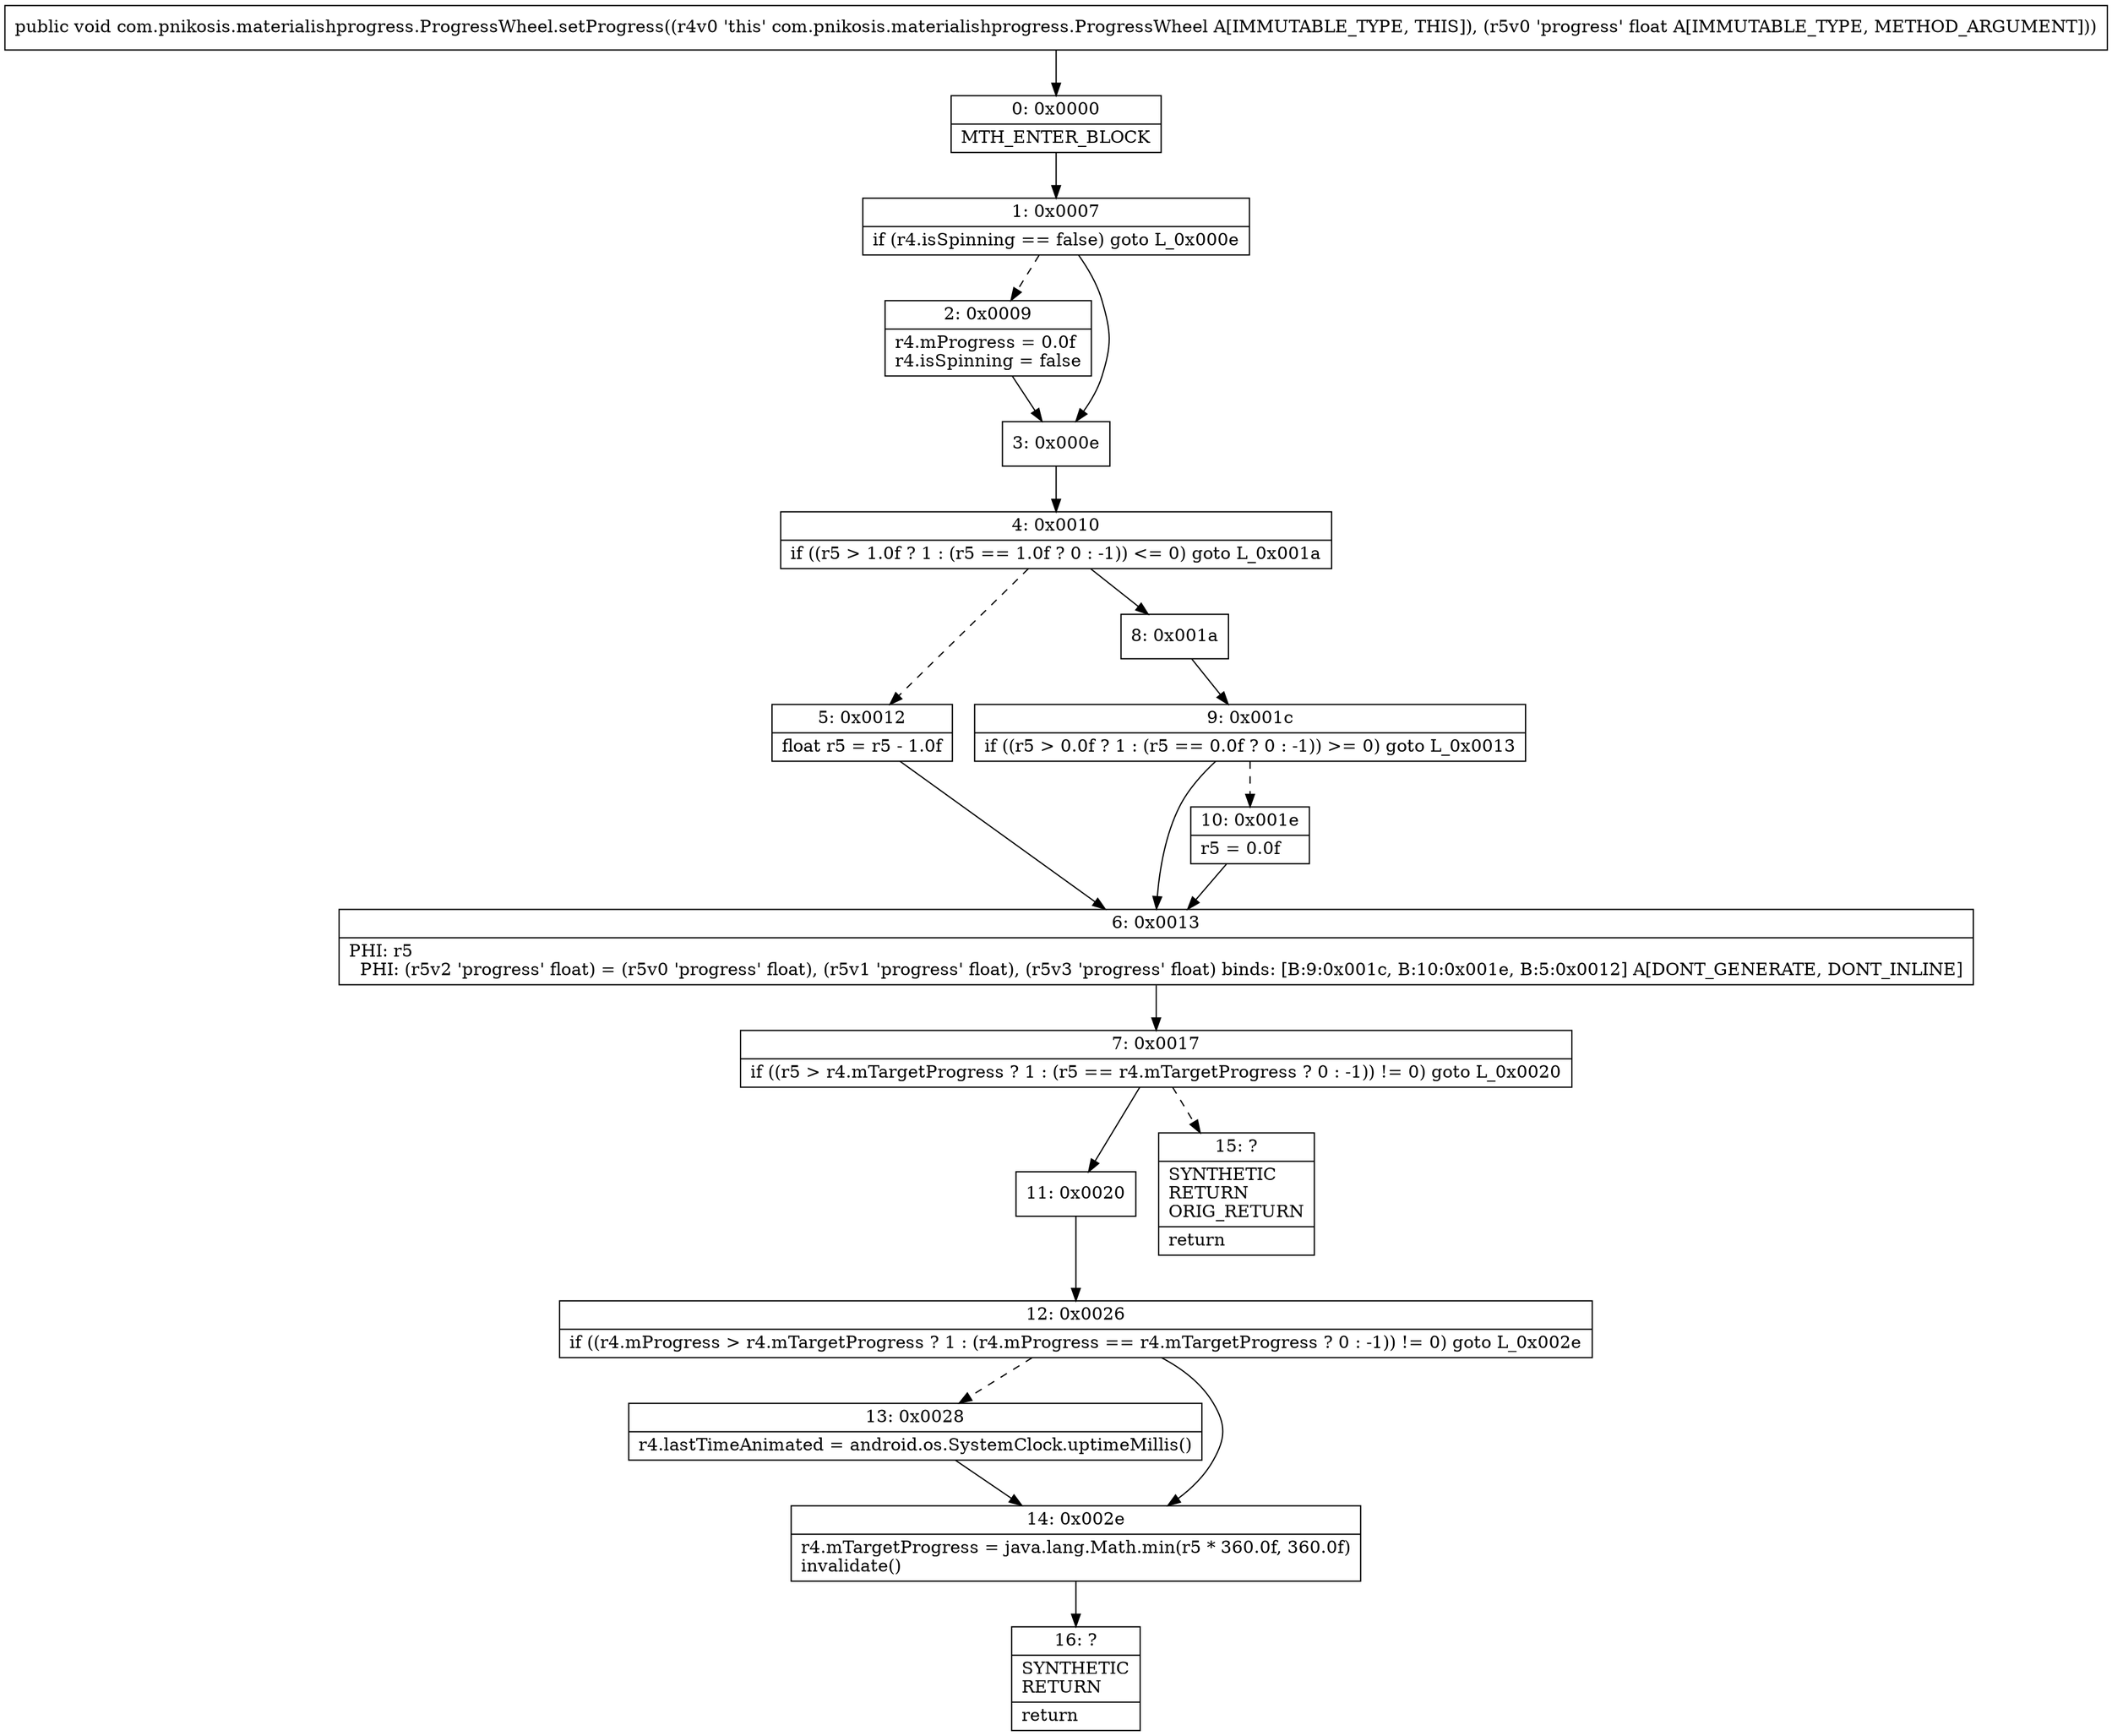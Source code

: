 digraph "CFG forcom.pnikosis.materialishprogress.ProgressWheel.setProgress(F)V" {
Node_0 [shape=record,label="{0\:\ 0x0000|MTH_ENTER_BLOCK\l}"];
Node_1 [shape=record,label="{1\:\ 0x0007|if (r4.isSpinning == false) goto L_0x000e\l}"];
Node_2 [shape=record,label="{2\:\ 0x0009|r4.mProgress = 0.0f\lr4.isSpinning = false\l}"];
Node_3 [shape=record,label="{3\:\ 0x000e}"];
Node_4 [shape=record,label="{4\:\ 0x0010|if ((r5 \> 1.0f ? 1 : (r5 == 1.0f ? 0 : \-1)) \<= 0) goto L_0x001a\l}"];
Node_5 [shape=record,label="{5\:\ 0x0012|float r5 = r5 \- 1.0f\l}"];
Node_6 [shape=record,label="{6\:\ 0x0013|PHI: r5 \l  PHI: (r5v2 'progress' float) = (r5v0 'progress' float), (r5v1 'progress' float), (r5v3 'progress' float) binds: [B:9:0x001c, B:10:0x001e, B:5:0x0012] A[DONT_GENERATE, DONT_INLINE]\l}"];
Node_7 [shape=record,label="{7\:\ 0x0017|if ((r5 \> r4.mTargetProgress ? 1 : (r5 == r4.mTargetProgress ? 0 : \-1)) != 0) goto L_0x0020\l}"];
Node_8 [shape=record,label="{8\:\ 0x001a}"];
Node_9 [shape=record,label="{9\:\ 0x001c|if ((r5 \> 0.0f ? 1 : (r5 == 0.0f ? 0 : \-1)) \>= 0) goto L_0x0013\l}"];
Node_10 [shape=record,label="{10\:\ 0x001e|r5 = 0.0f\l}"];
Node_11 [shape=record,label="{11\:\ 0x0020}"];
Node_12 [shape=record,label="{12\:\ 0x0026|if ((r4.mProgress \> r4.mTargetProgress ? 1 : (r4.mProgress == r4.mTargetProgress ? 0 : \-1)) != 0) goto L_0x002e\l}"];
Node_13 [shape=record,label="{13\:\ 0x0028|r4.lastTimeAnimated = android.os.SystemClock.uptimeMillis()\l}"];
Node_14 [shape=record,label="{14\:\ 0x002e|r4.mTargetProgress = java.lang.Math.min(r5 * 360.0f, 360.0f)\linvalidate()\l}"];
Node_15 [shape=record,label="{15\:\ ?|SYNTHETIC\lRETURN\lORIG_RETURN\l|return\l}"];
Node_16 [shape=record,label="{16\:\ ?|SYNTHETIC\lRETURN\l|return\l}"];
MethodNode[shape=record,label="{public void com.pnikosis.materialishprogress.ProgressWheel.setProgress((r4v0 'this' com.pnikosis.materialishprogress.ProgressWheel A[IMMUTABLE_TYPE, THIS]), (r5v0 'progress' float A[IMMUTABLE_TYPE, METHOD_ARGUMENT])) }"];
MethodNode -> Node_0;
Node_0 -> Node_1;
Node_1 -> Node_2[style=dashed];
Node_1 -> Node_3;
Node_2 -> Node_3;
Node_3 -> Node_4;
Node_4 -> Node_5[style=dashed];
Node_4 -> Node_8;
Node_5 -> Node_6;
Node_6 -> Node_7;
Node_7 -> Node_11;
Node_7 -> Node_15[style=dashed];
Node_8 -> Node_9;
Node_9 -> Node_6;
Node_9 -> Node_10[style=dashed];
Node_10 -> Node_6;
Node_11 -> Node_12;
Node_12 -> Node_13[style=dashed];
Node_12 -> Node_14;
Node_13 -> Node_14;
Node_14 -> Node_16;
}

